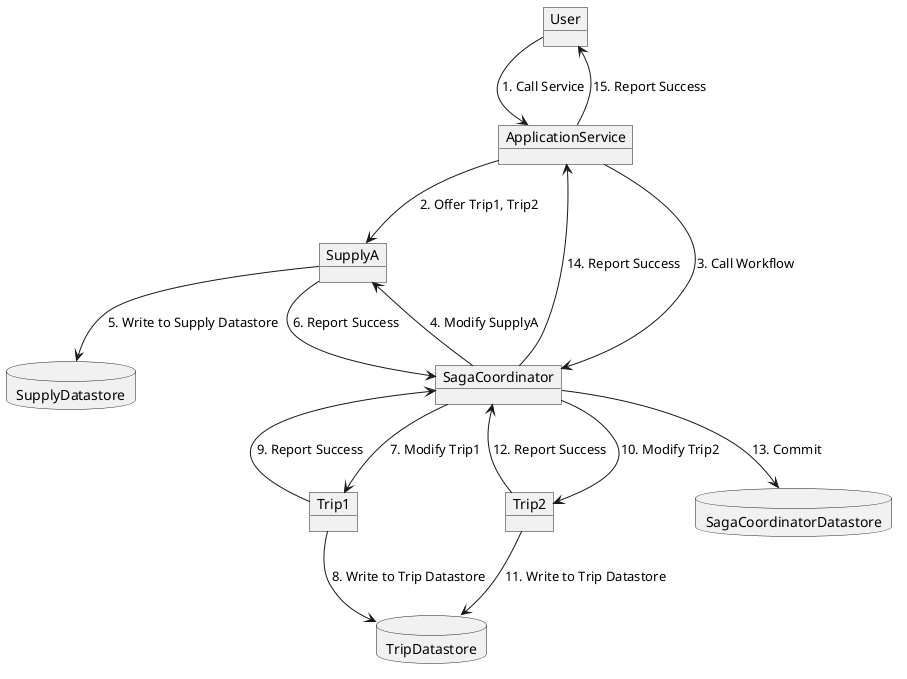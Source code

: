 @startuml
allowmixing
object User
object ApplicationService
object SagaCoordinator
object SupplyA
object Trip1
object Trip2
database SupplyDatastore
database TripDatastore
database SagaCoordinatorDatastore

' 1. User calls Application Service
User --> ApplicationService : 1. Call Service

' 2. Application Service offers Trip1, Trip2 to SupplyA
ApplicationService --> SupplyA : 2. Offer Trip1, Trip2

' 3. Application Service calls Saga Coordinator
ApplicationService --> SagaCoordinator : 3. Call Workflow

' 4. Saga Coordinator modifies SupplyA
SagaCoordinator --> SupplyA : 4. Modify SupplyA
SupplyA --> SupplyDatastore : 5. Write to Supply Datastore
SupplyA --> SagaCoordinator : 6. Report Success

' 5. Saga Coordinator modifies Trip1
SagaCoordinator --> Trip1 : 7. Modify Trip1
Trip1 --> TripDatastore : 8. Write to Trip Datastore
Trip1 --> SagaCoordinator : 9. Report Success

' 6. Saga Coordinator modifies Trip2
SagaCoordinator --> Trip2 : 10. Modify Trip2
Trip2 --> TripDatastore : 11. Write to Trip Datastore
Trip2 --> SagaCoordinator : 12. Report Success

' 7. Saga Coordinator commits
SagaCoordinator --> SagaCoordinatorDatastore : 13. Commit

' 8. Saga Coordinator reports success to Application Service
SagaCoordinator --> ApplicationService : 14. Report Success

' 9. Application Service reports success to User
ApplicationService --> User : 15. Report Success

@enduml


